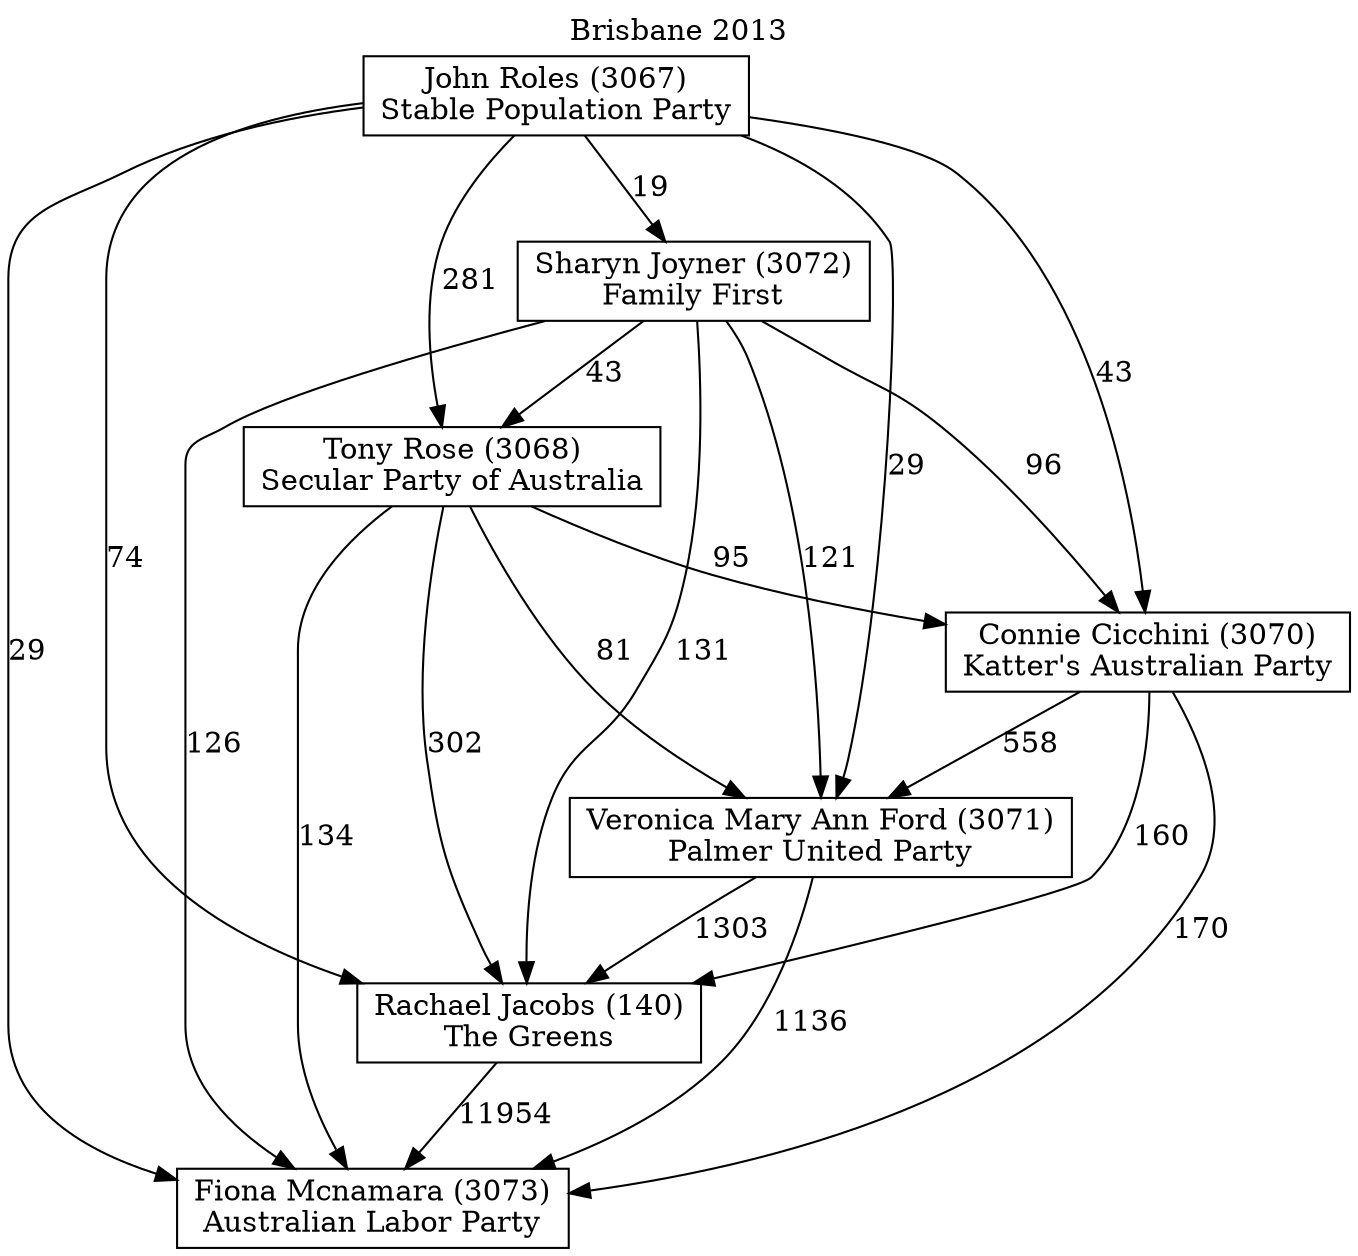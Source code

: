 // House preference flow
digraph "Fiona Mcnamara (3073)_Brisbane_2013" {
	graph [label="Brisbane 2013" labelloc=t mclimit=10]
	node [shape=box]
	"Fiona Mcnamara (3073)" [label="Fiona Mcnamara (3073)
Australian Labor Party"]
	"Rachael Jacobs (140)" [label="Rachael Jacobs (140)
The Greens"]
	"Veronica Mary Ann Ford (3071)" [label="Veronica Mary Ann Ford (3071)
Palmer United Party"]
	"Connie Cicchini (3070)" [label="Connie Cicchini (3070)
Katter's Australian Party"]
	"Tony Rose (3068)" [label="Tony Rose (3068)
Secular Party of Australia"]
	"Sharyn Joyner (3072)" [label="Sharyn Joyner (3072)
Family First"]
	"John Roles (3067)" [label="John Roles (3067)
Stable Population Party"]
	"Rachael Jacobs (140)" -> "Fiona Mcnamara (3073)" [label=11954]
	"Veronica Mary Ann Ford (3071)" -> "Rachael Jacobs (140)" [label=1303]
	"Connie Cicchini (3070)" -> "Veronica Mary Ann Ford (3071)" [label=558]
	"Tony Rose (3068)" -> "Connie Cicchini (3070)" [label=95]
	"Sharyn Joyner (3072)" -> "Tony Rose (3068)" [label=43]
	"John Roles (3067)" -> "Sharyn Joyner (3072)" [label=19]
	"Veronica Mary Ann Ford (3071)" -> "Fiona Mcnamara (3073)" [label=1136]
	"Connie Cicchini (3070)" -> "Fiona Mcnamara (3073)" [label=170]
	"Tony Rose (3068)" -> "Fiona Mcnamara (3073)" [label=134]
	"Sharyn Joyner (3072)" -> "Fiona Mcnamara (3073)" [label=126]
	"John Roles (3067)" -> "Fiona Mcnamara (3073)" [label=29]
	"John Roles (3067)" -> "Tony Rose (3068)" [label=281]
	"Sharyn Joyner (3072)" -> "Connie Cicchini (3070)" [label=96]
	"John Roles (3067)" -> "Connie Cicchini (3070)" [label=43]
	"Tony Rose (3068)" -> "Veronica Mary Ann Ford (3071)" [label=81]
	"Sharyn Joyner (3072)" -> "Veronica Mary Ann Ford (3071)" [label=121]
	"John Roles (3067)" -> "Veronica Mary Ann Ford (3071)" [label=29]
	"Connie Cicchini (3070)" -> "Rachael Jacobs (140)" [label=160]
	"Tony Rose (3068)" -> "Rachael Jacobs (140)" [label=302]
	"Sharyn Joyner (3072)" -> "Rachael Jacobs (140)" [label=131]
	"John Roles (3067)" -> "Rachael Jacobs (140)" [label=74]
}
